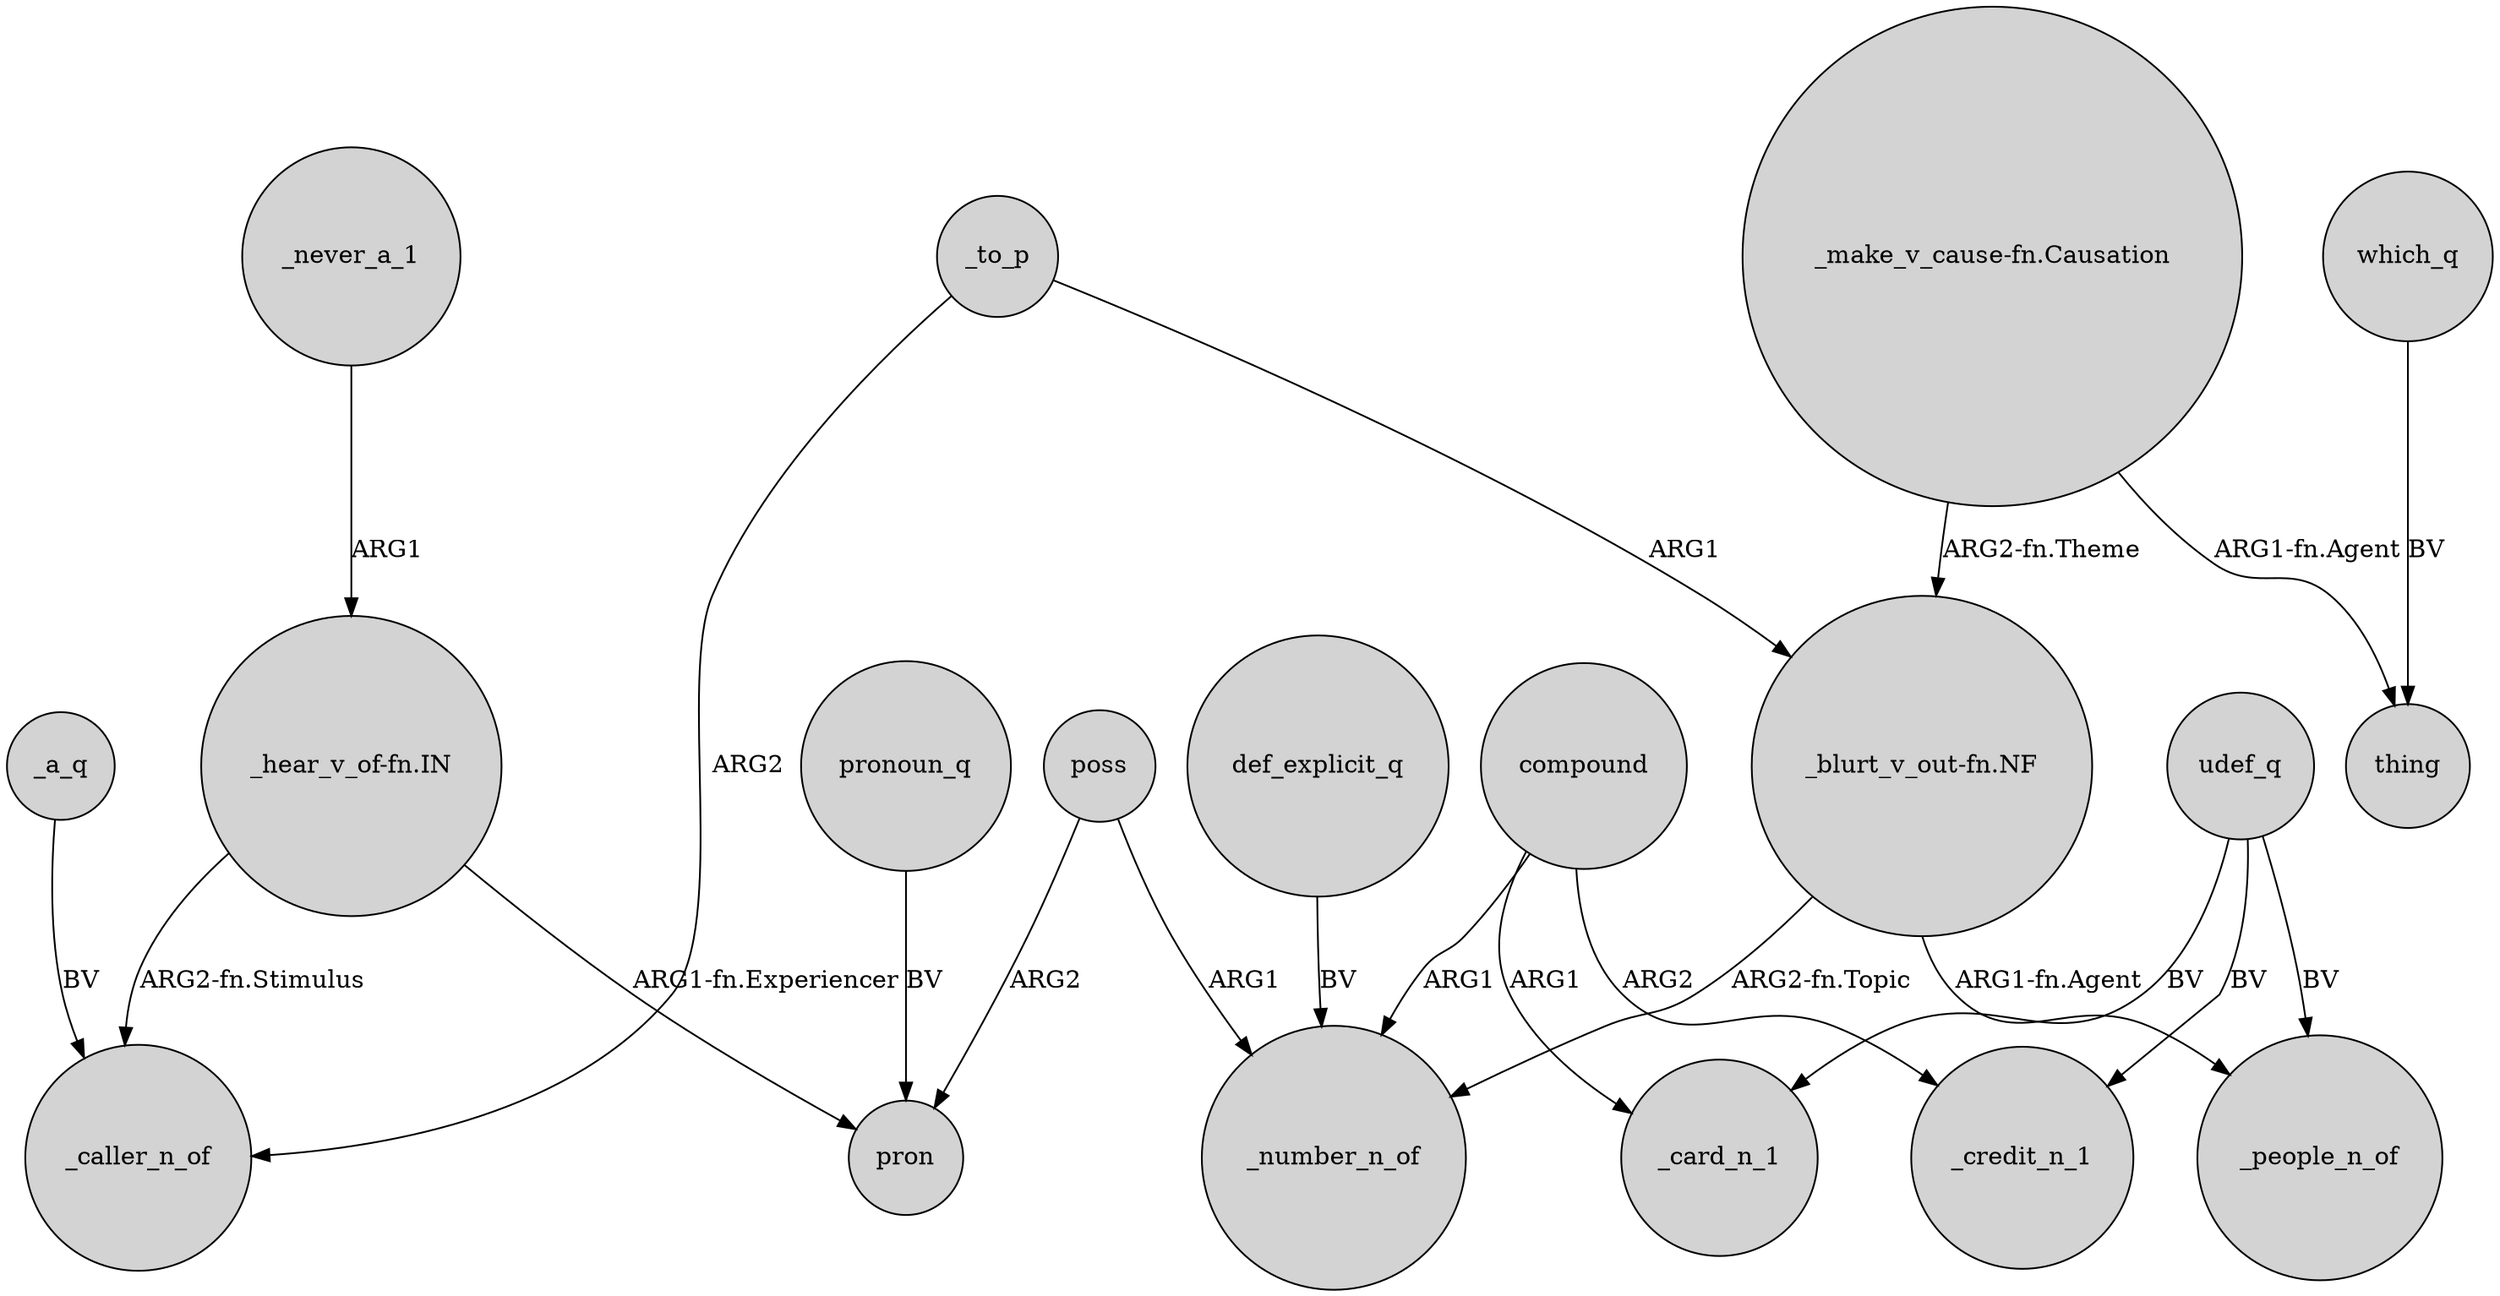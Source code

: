 digraph {
	node [shape=circle style=filled]
	_a_q -> _caller_n_of [label=BV]
	"_make_v_cause-fn.Causation" -> thing [label="ARG1-fn.Agent"]
	poss -> pron [label=ARG2]
	udef_q -> _credit_n_1 [label=BV]
	_to_p -> "_blurt_v_out-fn.NF" [label=ARG1]
	_never_a_1 -> "_hear_v_of-fn.IN" [label=ARG1]
	compound -> _credit_n_1 [label=ARG2]
	udef_q -> _card_n_1 [label=BV]
	"_blurt_v_out-fn.NF" -> _number_n_of [label="ARG2-fn.Topic"]
	def_explicit_q -> _number_n_of [label=BV]
	poss -> _number_n_of [label=ARG1]
	pronoun_q -> pron [label=BV]
	compound -> _card_n_1 [label=ARG1]
	udef_q -> _people_n_of [label=BV]
	"_make_v_cause-fn.Causation" -> "_blurt_v_out-fn.NF" [label="ARG2-fn.Theme"]
	_to_p -> _caller_n_of [label=ARG2]
	compound -> _number_n_of [label=ARG1]
	"_blurt_v_out-fn.NF" -> _people_n_of [label="ARG1-fn.Agent"]
	"_hear_v_of-fn.IN" -> _caller_n_of [label="ARG2-fn.Stimulus"]
	"_hear_v_of-fn.IN" -> pron [label="ARG1-fn.Experiencer"]
	which_q -> thing [label=BV]
}
